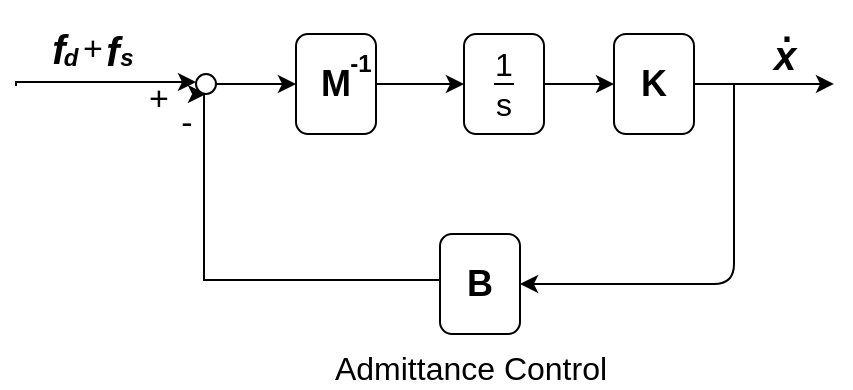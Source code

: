 <mxfile version="14.7.7" type="device"><diagram id="GVSg3QvSj9cRoCO8pucy" name="Page-1"><mxGraphModel dx="981" dy="487" grid="1" gridSize="10" guides="1" tooltips="1" connect="1" arrows="1" fold="1" page="1" pageScale="1" pageWidth="827" pageHeight="1169" math="0" shadow="0"><root><mxCell id="0"/><mxCell id="1" parent="0"/><mxCell id="xZZlmWrsb34Q116ndrZ2-6" value="Admittance Control" style="text;html=1;align=center;verticalAlign=middle;resizable=0;points=[];autosize=1;strokeColor=none;fontSize=16;" parent="1" vertex="1"><mxGeometry x="353" y="334" width="150" height="20" as="geometry"/></mxCell><mxCell id="xZZlmWrsb34Q116ndrZ2-8" style="edgeStyle=orthogonalEdgeStyle;rounded=0;orthogonalLoop=1;jettySize=auto;html=1;entryX=0;entryY=0.5;entryDx=0;entryDy=0;" parent="1" edge="1"><mxGeometry relative="1" as="geometry"><mxPoint x="291" y="201" as="targetPoint"/><mxPoint x="201" y="203" as="sourcePoint"/><Array as="points"><mxPoint x="201" y="201"/></Array></mxGeometry></mxCell><mxCell id="3DCLvsy-m4-zgzfF3KGl-1" style="edgeStyle=orthogonalEdgeStyle;rounded=0;orthogonalLoop=1;jettySize=auto;html=1;entryX=0;entryY=0.5;entryDx=0;entryDy=0;fontSize=18;" edge="1" parent="1" source="3DCLvsy-m4-zgzfF3KGl-2" target="3DCLvsy-m4-zgzfF3KGl-11"><mxGeometry relative="1" as="geometry"/></mxCell><mxCell id="3DCLvsy-m4-zgzfF3KGl-2" value="&lt;b&gt;M&lt;/b&gt;" style="rounded=1;whiteSpace=wrap;html=1;fontSize=18;fontStyle=0" vertex="1" parent="1"><mxGeometry x="341" y="177" width="40" height="50" as="geometry"/></mxCell><mxCell id="3DCLvsy-m4-zgzfF3KGl-3" value="" style="endArrow=classic;html=1;fontSize=13;entryX=1;entryY=0.5;entryDx=0;entryDy=0;" edge="1" parent="1" target="3DCLvsy-m4-zgzfF3KGl-5"><mxGeometry width="50" height="50" relative="1" as="geometry"><mxPoint x="560" y="202" as="sourcePoint"/><mxPoint x="425" y="302" as="targetPoint"/><Array as="points"><mxPoint x="560" y="302"/></Array></mxGeometry></mxCell><mxCell id="3DCLvsy-m4-zgzfF3KGl-4" style="edgeStyle=orthogonalEdgeStyle;rounded=0;orthogonalLoop=1;jettySize=auto;html=1;exitX=0;exitY=0.5;exitDx=0;exitDy=0;fontSize=13;entryX=0.5;entryY=1;entryDx=0;entryDy=0;" edge="1" parent="1" source="3DCLvsy-m4-zgzfF3KGl-5" target="3DCLvsy-m4-zgzfF3KGl-7"><mxGeometry relative="1" as="geometry"><mxPoint x="305" y="202" as="targetPoint"/><Array as="points"><mxPoint x="295" y="300"/></Array></mxGeometry></mxCell><mxCell id="3DCLvsy-m4-zgzfF3KGl-5" value="&lt;b&gt;B&lt;/b&gt;" style="rounded=1;whiteSpace=wrap;html=1;fontStyle=0;fontSize=18;" vertex="1" parent="1"><mxGeometry x="413" y="277" width="40" height="50" as="geometry"/></mxCell><mxCell id="3DCLvsy-m4-zgzfF3KGl-6" style="edgeStyle=orthogonalEdgeStyle;rounded=0;orthogonalLoop=1;jettySize=auto;html=1;exitX=1;exitY=0.5;exitDx=0;exitDy=0;entryX=0;entryY=0.5;entryDx=0;entryDy=0;fontSize=13;" edge="1" parent="1" source="3DCLvsy-m4-zgzfF3KGl-7" target="3DCLvsy-m4-zgzfF3KGl-2"><mxGeometry relative="1" as="geometry"/></mxCell><mxCell id="3DCLvsy-m4-zgzfF3KGl-7" value="" style="ellipse;whiteSpace=wrap;html=1;aspect=fixed;" vertex="1" parent="1"><mxGeometry x="291" y="197" width="10" height="10" as="geometry"/></mxCell><mxCell id="3DCLvsy-m4-zgzfF3KGl-8" value="-1" style="text;html=1;align=center;verticalAlign=middle;resizable=0;points=[];autosize=1;fontStyle=1" vertex="1" parent="1"><mxGeometry x="358" y="182" width="30" height="20" as="geometry"/></mxCell><mxCell id="3DCLvsy-m4-zgzfF3KGl-9" value="." style="text;html=1;align=center;verticalAlign=middle;resizable=0;points=[];autosize=1;rounded=0;fontStyle=1;fontSize=18;" vertex="1" parent="1"><mxGeometry x="576" y="160" width="20" height="30" as="geometry"/></mxCell><mxCell id="3DCLvsy-m4-zgzfF3KGl-10" value="x" style="text;html=1;align=center;verticalAlign=middle;resizable=0;points=[];autosize=1;fontStyle=3;fontSize=20;" vertex="1" parent="1"><mxGeometry x="570" y="172" width="30" height="30" as="geometry"/></mxCell><mxCell id="3DCLvsy-m4-zgzfF3KGl-27" style="edgeStyle=orthogonalEdgeStyle;rounded=0;orthogonalLoop=1;jettySize=auto;html=1;exitX=1;exitY=0.5;exitDx=0;exitDy=0;entryX=0;entryY=0.5;entryDx=0;entryDy=0;" edge="1" parent="1" source="3DCLvsy-m4-zgzfF3KGl-11" target="3DCLvsy-m4-zgzfF3KGl-24"><mxGeometry relative="1" as="geometry"/></mxCell><mxCell id="3DCLvsy-m4-zgzfF3KGl-11" value="1&lt;br style=&quot;font-size: 16px;&quot;&gt;s" style="rounded=1;whiteSpace=wrap;html=1;fontSize=16;fontStyle=0" vertex="1" parent="1"><mxGeometry x="425" y="177" width="40" height="50" as="geometry"/></mxCell><mxCell id="3DCLvsy-m4-zgzfF3KGl-12" value="" style="endArrow=none;html=1;fontSize=16;" edge="1" parent="1"><mxGeometry width="50" height="50" relative="1" as="geometry"><mxPoint x="450" y="202" as="sourcePoint"/><mxPoint x="440" y="202" as="targetPoint"/><Array as="points"/></mxGeometry></mxCell><mxCell id="3DCLvsy-m4-zgzfF3KGl-17" value="+" style="text;html=1;align=center;verticalAlign=middle;resizable=0;points=[];autosize=1;fontSize=17;" vertex="1" parent="1"><mxGeometry x="224" y="170" width="30" height="30" as="geometry"/></mxCell><mxCell id="3DCLvsy-m4-zgzfF3KGl-18" value="&lt;span style=&quot;font-size: 20px;&quot;&gt;f&lt;/span&gt;" style="text;html=1;align=center;verticalAlign=middle;resizable=0;points=[];autosize=1;fontSize=20;fontStyle=3" vertex="1" parent="1"><mxGeometry x="239" y="170" width="20" height="30" as="geometry"/></mxCell><mxCell id="3DCLvsy-m4-zgzfF3KGl-19" value="&lt;span style=&quot;font-size: 20px;&quot;&gt;f&lt;/span&gt;" style="text;html=1;align=center;verticalAlign=middle;resizable=0;points=[];autosize=1;fontSize=20;fontStyle=3" vertex="1" parent="1"><mxGeometry x="212" y="169" width="20" height="30" as="geometry"/></mxCell><mxCell id="3DCLvsy-m4-zgzfF3KGl-20" value="&lt;span style=&quot;font-size: 12px;&quot;&gt;d&lt;/span&gt;" style="text;html=1;align=center;verticalAlign=middle;resizable=0;points=[];autosize=1;fontSize=12;fontStyle=3" vertex="1" parent="1"><mxGeometry x="218" y="178.5" width="20" height="20" as="geometry"/></mxCell><mxCell id="3DCLvsy-m4-zgzfF3KGl-21" value="&lt;span style=&quot;font-size: 12px&quot;&gt;s&lt;/span&gt;" style="text;html=1;align=center;verticalAlign=middle;resizable=0;points=[];autosize=1;fontSize=15;fontStyle=3" vertex="1" parent="1"><mxGeometry x="246" y="177" width="20" height="20" as="geometry"/></mxCell><mxCell id="3DCLvsy-m4-zgzfF3KGl-22" value="-" style="text;html=1;align=center;verticalAlign=middle;resizable=0;points=[];autosize=1;fontSize=17;" vertex="1" parent="1"><mxGeometry x="276" y="207" width="20" height="30" as="geometry"/></mxCell><mxCell id="3DCLvsy-m4-zgzfF3KGl-23" value="+" style="text;html=1;align=center;verticalAlign=middle;resizable=0;points=[];autosize=1;fontSize=17;" vertex="1" parent="1"><mxGeometry x="257" y="195" width="30" height="30" as="geometry"/></mxCell><mxCell id="3DCLvsy-m4-zgzfF3KGl-28" style="edgeStyle=orthogonalEdgeStyle;rounded=0;orthogonalLoop=1;jettySize=auto;html=1;exitX=1;exitY=0.5;exitDx=0;exitDy=0;" edge="1" parent="1" source="3DCLvsy-m4-zgzfF3KGl-24"><mxGeometry relative="1" as="geometry"><mxPoint x="610" y="201.966" as="targetPoint"/></mxGeometry></mxCell><mxCell id="3DCLvsy-m4-zgzfF3KGl-24" value="&lt;b&gt;K&lt;/b&gt;" style="rounded=1;whiteSpace=wrap;html=1;fontStyle=0;fontSize=18;" vertex="1" parent="1"><mxGeometry x="500" y="177" width="40" height="50" as="geometry"/></mxCell></root></mxGraphModel></diagram></mxfile>